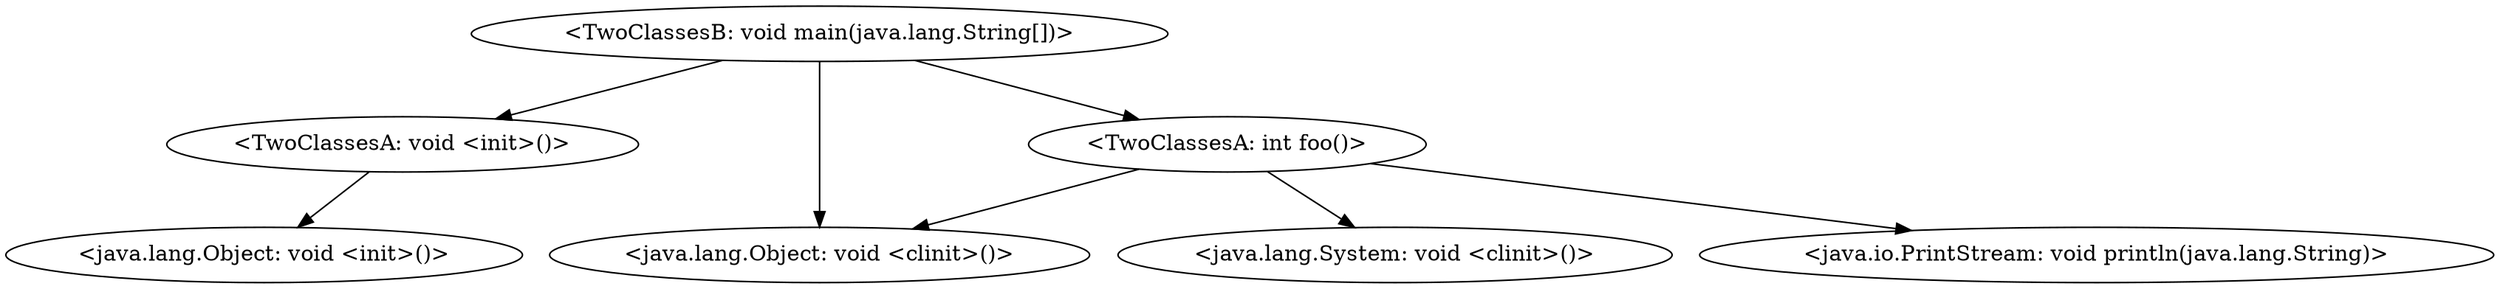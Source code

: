 digraph "call-graph" {
    "<TwoClassesB: void main(java.lang.String[])>"
    "<java.lang.Object: void <clinit>()>"
    "<TwoClassesB: void main(java.lang.String[])>"->"<java.lang.Object: void <clinit>()>";
    "<TwoClassesA: void <init>()>"
    "<TwoClassesB: void main(java.lang.String[])>"->"<TwoClassesA: void <init>()>";
    "<TwoClassesA: int foo()>"
    "<TwoClassesB: void main(java.lang.String[])>"->"<TwoClassesA: int foo()>";
    "<java.lang.System: void <clinit>()>"
    "<TwoClassesA: int foo()>"->"<java.lang.System: void <clinit>()>";
    "<TwoClassesA: int foo()>"->"<java.lang.Object: void <clinit>()>";
    "<java.lang.Object: void <init>()>"
    "<TwoClassesA: void <init>()>"->"<java.lang.Object: void <init>()>";
    "<java.io.PrintStream: void println(java.lang.String)>"
    "<TwoClassesA: int foo()>"->"<java.io.PrintStream: void println(java.lang.String)>";
}
